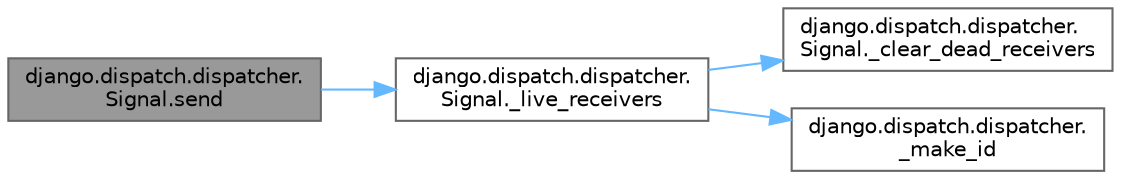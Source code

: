 digraph "django.dispatch.dispatcher.Signal.send"
{
 // LATEX_PDF_SIZE
  bgcolor="transparent";
  edge [fontname=Helvetica,fontsize=10,labelfontname=Helvetica,labelfontsize=10];
  node [fontname=Helvetica,fontsize=10,shape=box,height=0.2,width=0.4];
  rankdir="LR";
  Node1 [id="Node000001",label="django.dispatch.dispatcher.\lSignal.send",height=0.2,width=0.4,color="gray40", fillcolor="grey60", style="filled", fontcolor="black",tooltip=" "];
  Node1 -> Node2 [id="edge1_Node000001_Node000002",color="steelblue1",style="solid",tooltip=" "];
  Node2 [id="Node000002",label="django.dispatch.dispatcher.\lSignal._live_receivers",height=0.2,width=0.4,color="grey40", fillcolor="white", style="filled",URL="$classdjango_1_1dispatch_1_1dispatcher_1_1_signal.html#a57712a4f613b82e8a1b19ae6443d604e",tooltip=" "];
  Node2 -> Node3 [id="edge2_Node000002_Node000003",color="steelblue1",style="solid",tooltip=" "];
  Node3 [id="Node000003",label="django.dispatch.dispatcher.\lSignal._clear_dead_receivers",height=0.2,width=0.4,color="grey40", fillcolor="white", style="filled",URL="$classdjango_1_1dispatch_1_1dispatcher_1_1_signal.html#a3629023ea2564d6494bfe2bb84404f9d",tooltip=" "];
  Node2 -> Node4 [id="edge3_Node000002_Node000004",color="steelblue1",style="solid",tooltip=" "];
  Node4 [id="Node000004",label="django.dispatch.dispatcher.\l_make_id",height=0.2,width=0.4,color="grey40", fillcolor="white", style="filled",URL="$namespacedjango_1_1dispatch_1_1dispatcher.html#af7087ab91da0cb80d7155d0a2ab85bd6",tooltip=" "];
}
